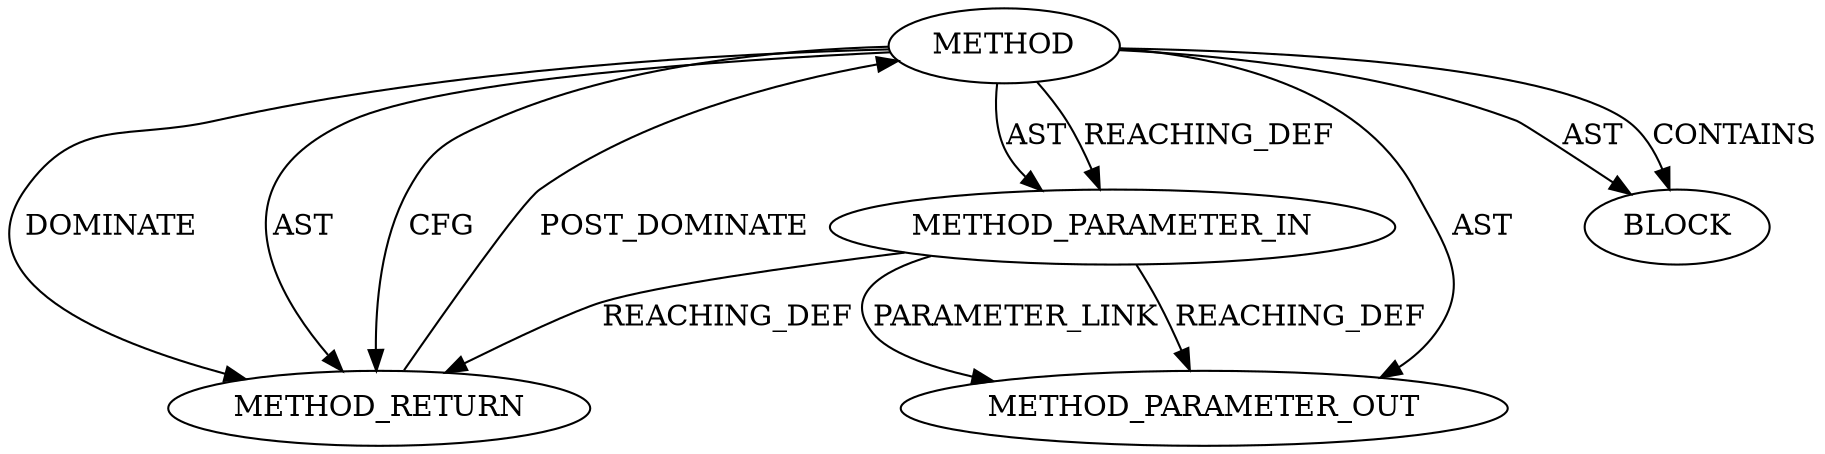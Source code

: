digraph {
  26301 [label=METHOD AST_PARENT_TYPE="NAMESPACE_BLOCK" AST_PARENT_FULL_NAME="<global>" ORDER=0 CODE="<empty>" FULL_NAME="SSL_IS_DTLS" IS_EXTERNAL=true FILENAME="<empty>" SIGNATURE="" NAME="SSL_IS_DTLS"]
  26304 [label=METHOD_RETURN ORDER=2 CODE="RET" TYPE_FULL_NAME="ANY" EVALUATION_STRATEGY="BY_VALUE"]
  26303 [label=BLOCK ORDER=1 ARGUMENT_INDEX=1 CODE="<empty>" TYPE_FULL_NAME="ANY"]
  26302 [label=METHOD_PARAMETER_IN ORDER=1 CODE="p1" IS_VARIADIC=false TYPE_FULL_NAME="ANY" EVALUATION_STRATEGY="BY_VALUE" INDEX=1 NAME="p1"]
  27519 [label=METHOD_PARAMETER_OUT ORDER=1 CODE="p1" IS_VARIADIC=false TYPE_FULL_NAME="ANY" EVALUATION_STRATEGY="BY_VALUE" INDEX=1 NAME="p1"]
  26301 -> 26303 [label=AST ]
  26301 -> 26302 [label=AST ]
  26301 -> 26304 [label=DOMINATE ]
  26301 -> 26304 [label=AST ]
  26301 -> 26302 [label=REACHING_DEF VARIABLE=""]
  26301 -> 26304 [label=CFG ]
  26302 -> 27519 [label=PARAMETER_LINK ]
  26302 -> 26304 [label=REACHING_DEF VARIABLE="p1"]
  26301 -> 27519 [label=AST ]
  26302 -> 27519 [label=REACHING_DEF VARIABLE="p1"]
  26304 -> 26301 [label=POST_DOMINATE ]
  26301 -> 26303 [label=CONTAINS ]
}
